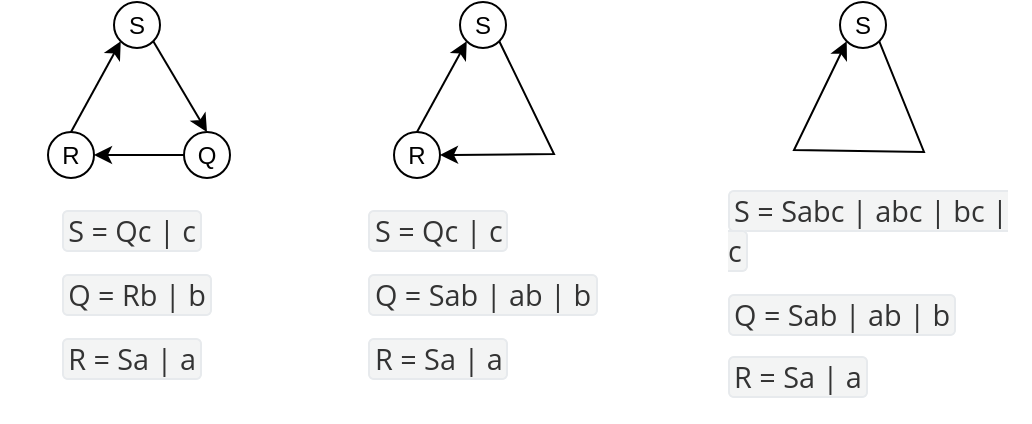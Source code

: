 <mxfile version="22.0.2" type="device">
  <diagram name="第 1 页" id="WMV5SGMaOWIw96JW6HGW">
    <mxGraphModel dx="680" dy="398" grid="0" gridSize="10" guides="1" tooltips="1" connect="1" arrows="1" fold="1" page="1" pageScale="1" pageWidth="827" pageHeight="1169" math="0" shadow="0">
      <root>
        <mxCell id="0" />
        <mxCell id="1" parent="0" />
        <mxCell id="cfIv2OA54-v19udgc8Vi-5" style="rounded=0;orthogonalLoop=1;jettySize=auto;html=1;exitX=1;exitY=1;exitDx=0;exitDy=0;entryX=0.5;entryY=0;entryDx=0;entryDy=0;" edge="1" parent="1" source="cfIv2OA54-v19udgc8Vi-1" target="cfIv2OA54-v19udgc8Vi-3">
          <mxGeometry relative="1" as="geometry" />
        </mxCell>
        <mxCell id="cfIv2OA54-v19udgc8Vi-1" value="S" style="ellipse;whiteSpace=wrap;html=1;aspect=fixed;" vertex="1" parent="1">
          <mxGeometry x="280" y="260" width="23" height="23" as="geometry" />
        </mxCell>
        <mxCell id="cfIv2OA54-v19udgc8Vi-4" style="rounded=0;orthogonalLoop=1;jettySize=auto;html=1;exitX=0.5;exitY=0;exitDx=0;exitDy=0;entryX=0;entryY=1;entryDx=0;entryDy=0;" edge="1" parent="1" source="cfIv2OA54-v19udgc8Vi-2" target="cfIv2OA54-v19udgc8Vi-1">
          <mxGeometry relative="1" as="geometry" />
        </mxCell>
        <mxCell id="cfIv2OA54-v19udgc8Vi-2" value="R" style="ellipse;whiteSpace=wrap;html=1;aspect=fixed;" vertex="1" parent="1">
          <mxGeometry x="247" y="325" width="23" height="23" as="geometry" />
        </mxCell>
        <mxCell id="cfIv2OA54-v19udgc8Vi-6" style="rounded=0;orthogonalLoop=1;jettySize=auto;html=1;exitX=0;exitY=0.5;exitDx=0;exitDy=0;" edge="1" parent="1" source="cfIv2OA54-v19udgc8Vi-3" target="cfIv2OA54-v19udgc8Vi-2">
          <mxGeometry relative="1" as="geometry" />
        </mxCell>
        <mxCell id="cfIv2OA54-v19udgc8Vi-3" value="Q" style="ellipse;whiteSpace=wrap;html=1;aspect=fixed;" vertex="1" parent="1">
          <mxGeometry x="315" y="325" width="23" height="23" as="geometry" />
        </mxCell>
        <mxCell id="cfIv2OA54-v19udgc8Vi-7" value="&lt;p style=&quot;box-sizing: border-box; line-height: inherit; orphans: 4; margin: 0.8em 0px; position: relative; caret-color: rgb(51, 51, 51); color: rgb(51, 51, 51); font-family: &amp;quot;Open Sans&amp;quot;, &amp;quot;Clear Sans&amp;quot;, &amp;quot;Helvetica Neue&amp;quot;, Helvetica, Arial, &amp;quot;Segoe UI Emoji&amp;quot;, sans-serif; font-size: 16px; text-align: start; background-color: rgb(255, 255, 255);&quot; class=&quot;md-end-block md-p&quot;&gt;&lt;code style=&quot;box-sizing: border-box; font-family: var(--monospace); vertical-align: initial; border: 1px solid rgb(231, 234, 237); background-color: rgb(243, 244, 244); border-radius: 3px; padding: 0px 2px; font-size: 0.9em;&quot;&gt;S = Qc | c&lt;/code&gt;&lt;/p&gt;&lt;p style=&quot;box-sizing: border-box; line-height: inherit; orphans: 4; margin: 0.8em 0px; position: relative; caret-color: rgb(51, 51, 51); color: rgb(51, 51, 51); font-family: &amp;quot;Open Sans&amp;quot;, &amp;quot;Clear Sans&amp;quot;, &amp;quot;Helvetica Neue&amp;quot;, Helvetica, Arial, &amp;quot;Segoe UI Emoji&amp;quot;, sans-serif; font-size: 16px; text-align: start; background-color: rgb(255, 255, 255);&quot; class=&quot;md-end-block md-p&quot;&gt;&lt;span style=&quot;box-sizing: border-box;&quot; class=&quot;md-pair-s&quot; spellcheck=&quot;false&quot;&gt;&lt;code style=&quot;box-sizing: border-box; font-family: var(--monospace); vertical-align: initial; border: 1px solid rgb(231, 234, 237); background-color: rgb(243, 244, 244); border-radius: 3px; padding: 0px 2px; font-size: 0.9em;&quot;&gt;Q = Rb | b&lt;/code&gt;&lt;/span&gt;&lt;/p&gt;&lt;p style=&quot;box-sizing: border-box; line-height: inherit; orphans: 4; margin: 0.8em 0px; position: relative; caret-color: rgb(51, 51, 51); color: rgb(51, 51, 51); font-family: &amp;quot;Open Sans&amp;quot;, &amp;quot;Clear Sans&amp;quot;, &amp;quot;Helvetica Neue&amp;quot;, Helvetica, Arial, &amp;quot;Segoe UI Emoji&amp;quot;, sans-serif; font-size: 16px; text-align: start; background-color: rgb(255, 255, 255);&quot; class=&quot;md-end-block md-p md-focus&quot;&gt;&lt;span style=&quot;box-sizing: border-box;&quot; class=&quot;md-pair-s md-expand&quot; spellcheck=&quot;false&quot;&gt;&lt;code style=&quot;box-sizing: border-box; font-family: var(--monospace); vertical-align: initial; border: 1px solid rgb(231, 234, 237); background-color: rgb(243, 244, 244); border-radius: 3px; padding: 0px 2px; font-size: 0.9em;&quot;&gt;R = Sa | a&lt;/code&gt;&lt;/span&gt;&lt;/p&gt;" style="text;html=1;strokeColor=none;fillColor=none;align=center;verticalAlign=middle;whiteSpace=wrap;rounded=0;" vertex="1" parent="1">
          <mxGeometry x="223" y="391" width="137" height="30" as="geometry" />
        </mxCell>
        <mxCell id="cfIv2OA54-v19udgc8Vi-8" style="rounded=0;orthogonalLoop=1;jettySize=auto;html=1;exitX=1;exitY=1;exitDx=0;exitDy=0;entryX=1;entryY=0.5;entryDx=0;entryDy=0;" edge="1" parent="1" source="cfIv2OA54-v19udgc8Vi-9" target="cfIv2OA54-v19udgc8Vi-11">
          <mxGeometry relative="1" as="geometry">
            <mxPoint x="499.5" y="325" as="targetPoint" />
            <Array as="points">
              <mxPoint x="500" y="336" />
            </Array>
          </mxGeometry>
        </mxCell>
        <mxCell id="cfIv2OA54-v19udgc8Vi-9" value="S" style="ellipse;whiteSpace=wrap;html=1;aspect=fixed;" vertex="1" parent="1">
          <mxGeometry x="453" y="260" width="23" height="23" as="geometry" />
        </mxCell>
        <mxCell id="cfIv2OA54-v19udgc8Vi-10" style="rounded=0;orthogonalLoop=1;jettySize=auto;html=1;exitX=0.5;exitY=0;exitDx=0;exitDy=0;entryX=0;entryY=1;entryDx=0;entryDy=0;" edge="1" parent="1" source="cfIv2OA54-v19udgc8Vi-11" target="cfIv2OA54-v19udgc8Vi-9">
          <mxGeometry relative="1" as="geometry" />
        </mxCell>
        <mxCell id="cfIv2OA54-v19udgc8Vi-11" value="R" style="ellipse;whiteSpace=wrap;html=1;aspect=fixed;" vertex="1" parent="1">
          <mxGeometry x="420" y="325" width="23" height="23" as="geometry" />
        </mxCell>
        <mxCell id="cfIv2OA54-v19udgc8Vi-14" value="&lt;p style=&quot;box-sizing: border-box; line-height: inherit; orphans: 4; margin: 0.8em 0px; position: relative; caret-color: rgb(51, 51, 51); color: rgb(51, 51, 51); font-family: &amp;quot;Open Sans&amp;quot;, &amp;quot;Clear Sans&amp;quot;, &amp;quot;Helvetica Neue&amp;quot;, Helvetica, Arial, &amp;quot;Segoe UI Emoji&amp;quot;, sans-serif; font-size: 16px; text-align: start; background-color: rgb(255, 255, 255);&quot; class=&quot;md-end-block md-p&quot;&gt;&lt;code style=&quot;box-sizing: border-box; font-family: var(--monospace); vertical-align: initial; border: 1px solid rgb(231, 234, 237); background-color: rgb(243, 244, 244); border-radius: 3px; padding: 0px 2px; font-size: 0.9em;&quot;&gt;S = Qc | c&lt;/code&gt;&lt;/p&gt;&lt;p style=&quot;box-sizing: border-box; line-height: inherit; orphans: 4; margin: 0.8em 0px; position: relative; caret-color: rgb(51, 51, 51); color: rgb(51, 51, 51); font-family: &amp;quot;Open Sans&amp;quot;, &amp;quot;Clear Sans&amp;quot;, &amp;quot;Helvetica Neue&amp;quot;, Helvetica, Arial, &amp;quot;Segoe UI Emoji&amp;quot;, sans-serif; font-size: 16px; text-align: start; background-color: rgb(255, 255, 255);&quot; class=&quot;md-end-block md-p&quot;&gt;&lt;span style=&quot;box-sizing: border-box;&quot; class=&quot;md-pair-s&quot; spellcheck=&quot;false&quot;&gt;&lt;code style=&quot;box-sizing: border-box; font-family: var(--monospace); vertical-align: initial; border: 1px solid rgb(231, 234, 237); background-color: rgb(243, 244, 244); border-radius: 3px; padding: 0px 2px; font-size: 0.9em;&quot;&gt;Q = Sab | ab | b&lt;/code&gt;&lt;/span&gt;&lt;/p&gt;&lt;p style=&quot;box-sizing: border-box; line-height: inherit; orphans: 4; margin: 0.8em 0px; position: relative; caret-color: rgb(51, 51, 51); color: rgb(51, 51, 51); font-family: &amp;quot;Open Sans&amp;quot;, &amp;quot;Clear Sans&amp;quot;, &amp;quot;Helvetica Neue&amp;quot;, Helvetica, Arial, &amp;quot;Segoe UI Emoji&amp;quot;, sans-serif; font-size: 16px; text-align: start; background-color: rgb(255, 255, 255);&quot; class=&quot;md-end-block md-p md-focus&quot;&gt;&lt;span style=&quot;box-sizing: border-box;&quot; class=&quot;md-pair-s md-expand&quot; spellcheck=&quot;false&quot;&gt;&lt;code style=&quot;box-sizing: border-box; font-family: var(--monospace); vertical-align: initial; border: 1px solid rgb(231, 234, 237); background-color: rgb(243, 244, 244); border-radius: 3px; padding: 0px 2px; font-size: 0.9em;&quot;&gt;R = Sa | a&lt;/code&gt;&lt;/span&gt;&lt;/p&gt;" style="text;html=1;strokeColor=none;fillColor=none;align=center;verticalAlign=middle;whiteSpace=wrap;rounded=0;" vertex="1" parent="1">
          <mxGeometry x="396" y="391" width="137" height="30" as="geometry" />
        </mxCell>
        <mxCell id="cfIv2OA54-v19udgc8Vi-21" value="S" style="ellipse;whiteSpace=wrap;html=1;aspect=fixed;" vertex="1" parent="1">
          <mxGeometry x="643" y="260" width="23" height="23" as="geometry" />
        </mxCell>
        <mxCell id="cfIv2OA54-v19udgc8Vi-22" style="rounded=0;orthogonalLoop=1;jettySize=auto;html=1;exitX=1;exitY=1;exitDx=0;exitDy=0;entryX=0;entryY=1;entryDx=0;entryDy=0;" edge="1" parent="1" source="cfIv2OA54-v19udgc8Vi-21" target="cfIv2OA54-v19udgc8Vi-21">
          <mxGeometry relative="1" as="geometry">
            <mxPoint x="621.5" y="325" as="sourcePoint" />
            <Array as="points">
              <mxPoint x="685" y="335" />
              <mxPoint x="620" y="334" />
            </Array>
          </mxGeometry>
        </mxCell>
        <mxCell id="cfIv2OA54-v19udgc8Vi-24" value="&lt;p style=&quot;box-sizing: border-box; line-height: inherit; orphans: 4; margin: 0.8em 0px; position: relative; caret-color: rgb(51, 51, 51); color: rgb(51, 51, 51); font-family: &amp;quot;Open Sans&amp;quot;, &amp;quot;Clear Sans&amp;quot;, &amp;quot;Helvetica Neue&amp;quot;, Helvetica, Arial, &amp;quot;Segoe UI Emoji&amp;quot;, sans-serif; font-size: 16px; text-align: start; background-color: rgb(255, 255, 255);&quot; class=&quot;md-end-block md-p&quot;&gt;&lt;code style=&quot;box-sizing: border-box; font-family: var(--monospace); vertical-align: initial; border: 1px solid rgb(231, 234, 237); background-color: rgb(243, 244, 244); border-radius: 3px; padding: 0px 2px; font-size: 0.9em;&quot;&gt;S = Sabc | abc | bc | c&lt;/code&gt;&lt;/p&gt;&lt;p style=&quot;box-sizing: border-box; line-height: inherit; orphans: 4; margin: 0.8em 0px; position: relative; caret-color: rgb(51, 51, 51); color: rgb(51, 51, 51); font-family: &amp;quot;Open Sans&amp;quot;, &amp;quot;Clear Sans&amp;quot;, &amp;quot;Helvetica Neue&amp;quot;, Helvetica, Arial, &amp;quot;Segoe UI Emoji&amp;quot;, sans-serif; font-size: 16px; text-align: start; background-color: rgb(255, 255, 255);&quot; class=&quot;md-end-block md-p&quot;&gt;&lt;span style=&quot;box-sizing: border-box;&quot; class=&quot;md-pair-s&quot; spellcheck=&quot;false&quot;&gt;&lt;code style=&quot;box-sizing: border-box; font-family: var(--monospace); vertical-align: initial; border: 1px solid rgb(231, 234, 237); background-color: rgb(243, 244, 244); border-radius: 3px; padding: 0px 2px; font-size: 0.9em;&quot;&gt;Q = Sab | ab | b&lt;/code&gt;&lt;/span&gt;&lt;/p&gt;&lt;p style=&quot;box-sizing: border-box; line-height: inherit; orphans: 4; margin: 0.8em 0px; position: relative; caret-color: rgb(51, 51, 51); color: rgb(51, 51, 51); font-family: &amp;quot;Open Sans&amp;quot;, &amp;quot;Clear Sans&amp;quot;, &amp;quot;Helvetica Neue&amp;quot;, Helvetica, Arial, &amp;quot;Segoe UI Emoji&amp;quot;, sans-serif; font-size: 16px; text-align: start; background-color: rgb(255, 255, 255);&quot; class=&quot;md-end-block md-p md-focus&quot;&gt;&lt;span style=&quot;box-sizing: border-box;&quot; class=&quot;md-pair-s md-expand&quot; spellcheck=&quot;false&quot;&gt;&lt;code style=&quot;box-sizing: border-box; font-family: var(--monospace); vertical-align: initial; border: 1px solid rgb(231, 234, 237); background-color: rgb(243, 244, 244); border-radius: 3px; padding: 0px 2px; font-size: 0.9em;&quot;&gt;R = Sa | a&lt;/code&gt;&lt;/span&gt;&lt;/p&gt;" style="text;html=1;strokeColor=none;fillColor=none;align=center;verticalAlign=middle;whiteSpace=wrap;rounded=0;" vertex="1" parent="1">
          <mxGeometry x="586" y="391" width="152" height="30" as="geometry" />
        </mxCell>
      </root>
    </mxGraphModel>
  </diagram>
</mxfile>
